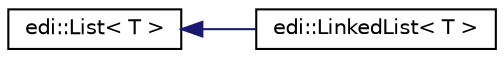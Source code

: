 digraph "Representación gráfica de la clase"
{
  edge [fontname="Helvetica",fontsize="10",labelfontname="Helvetica",labelfontsize="10"];
  node [fontname="Helvetica",fontsize="10",shape=record];
  rankdir="LR";
  Node1 [label="edi::List\< T \>",height=0.2,width=0.4,color="black", fillcolor="white", style="filled",URL="$classedi_1_1List.html",tooltip="Abstrast template class to model the List[T] ADT. "];
  Node1 -> Node2 [dir="back",color="midnightblue",fontsize="10",style="solid",fontname="Helvetica"];
  Node2 [label="edi::LinkedList\< T \>",height=0.2,width=0.4,color="black", fillcolor="white", style="filled",URL="$classedi_1_1LinkedList.html",tooltip="Implement the List[T] ADT as a linked list. "];
}
